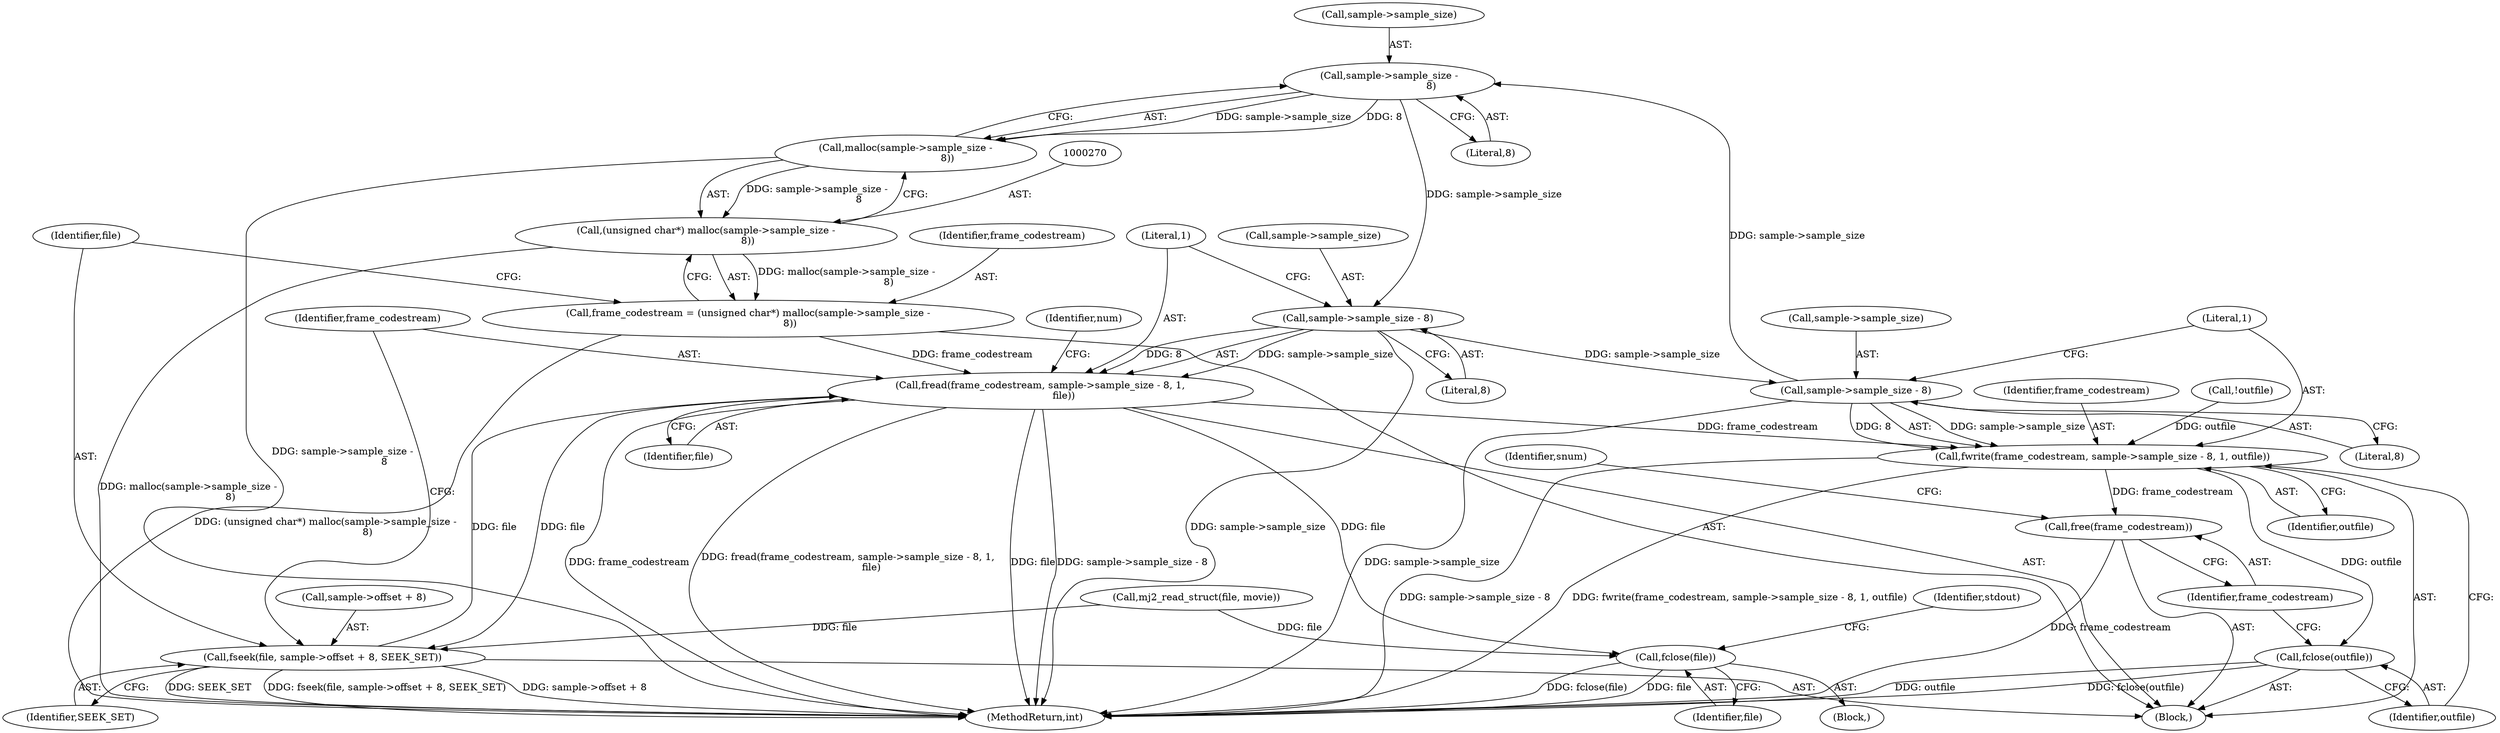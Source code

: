 digraph "0_openjpeg_6d8c0c06ee32dc03ba80acd48334e98728e56cf5@pointer" {
"1000272" [label="(Call,sample->sample_size -\n                           8)"];
"1000334" [label="(Call,sample->sample_size - 8)"];
"1000287" [label="(Call,sample->sample_size - 8)"];
"1000272" [label="(Call,sample->sample_size -\n                           8)"];
"1000271" [label="(Call,malloc(sample->sample_size -\n                           8))"];
"1000269" [label="(Call,(unsigned char*) malloc(sample->sample_size -\n                           8))"];
"1000267" [label="(Call,frame_codestream = (unsigned char*) malloc(sample->sample_size -\n                           8))"];
"1000285" [label="(Call,fread(frame_codestream, sample->sample_size - 8, 1,\n               file))"];
"1000277" [label="(Call,fseek(file, sample->offset + 8, SEEK_SET))"];
"1000332" [label="(Call,fwrite(frame_codestream, sample->sample_size - 8, 1, outfile))"];
"1000341" [label="(Call,fclose(outfile))"];
"1000343" [label="(Call,free(frame_codestream))"];
"1000345" [label="(Call,fclose(file))"];
"1000258" [label="(Block,)"];
"1000288" [label="(Call,sample->sample_size)"];
"1000338" [label="(Literal,8)"];
"1000267" [label="(Call,frame_codestream = (unsigned char*) malloc(sample->sample_size -\n                           8))"];
"1000279" [label="(Call,sample->offset + 8)"];
"1000348" [label="(Identifier,stdout)"];
"1000285" [label="(Call,fread(frame_codestream, sample->sample_size - 8, 1,\n               file))"];
"1000291" [label="(Literal,8)"];
"1000277" [label="(Call,fseek(file, sample->offset + 8, SEEK_SET))"];
"1000343" [label="(Call,free(frame_codestream))"];
"1000342" [label="(Identifier,outfile)"];
"1000286" [label="(Identifier,frame_codestream)"];
"1000296" [label="(Identifier,num)"];
"1000333" [label="(Identifier,frame_codestream)"];
"1000257" [label="(Identifier,snum)"];
"1000335" [label="(Call,sample->sample_size)"];
"1000292" [label="(Literal,1)"];
"1000269" [label="(Call,(unsigned char*) malloc(sample->sample_size -\n                           8))"];
"1000272" [label="(Call,sample->sample_size -\n                           8)"];
"1000211" [label="(Call,mj2_read_struct(file, movie))"];
"1000344" [label="(Identifier,frame_codestream)"];
"1000341" [label="(Call,fclose(outfile))"];
"1000345" [label="(Call,fclose(file))"];
"1000273" [label="(Call,sample->sample_size)"];
"1000332" [label="(Call,fwrite(frame_codestream, sample->sample_size - 8, 1, outfile))"];
"1000323" [label="(Call,!outfile)"];
"1000284" [label="(Identifier,SEEK_SET)"];
"1000346" [label="(Identifier,file)"];
"1000362" [label="(MethodReturn,int)"];
"1000271" [label="(Call,malloc(sample->sample_size -\n                           8))"];
"1000113" [label="(Block,)"];
"1000287" [label="(Call,sample->sample_size - 8)"];
"1000293" [label="(Identifier,file)"];
"1000340" [label="(Identifier,outfile)"];
"1000268" [label="(Identifier,frame_codestream)"];
"1000334" [label="(Call,sample->sample_size - 8)"];
"1000278" [label="(Identifier,file)"];
"1000339" [label="(Literal,1)"];
"1000276" [label="(Literal,8)"];
"1000272" -> "1000271"  [label="AST: "];
"1000272" -> "1000276"  [label="CFG: "];
"1000273" -> "1000272"  [label="AST: "];
"1000276" -> "1000272"  [label="AST: "];
"1000271" -> "1000272"  [label="CFG: "];
"1000272" -> "1000271"  [label="DDG: sample->sample_size"];
"1000272" -> "1000271"  [label="DDG: 8"];
"1000334" -> "1000272"  [label="DDG: sample->sample_size"];
"1000272" -> "1000287"  [label="DDG: sample->sample_size"];
"1000334" -> "1000332"  [label="AST: "];
"1000334" -> "1000338"  [label="CFG: "];
"1000335" -> "1000334"  [label="AST: "];
"1000338" -> "1000334"  [label="AST: "];
"1000339" -> "1000334"  [label="CFG: "];
"1000334" -> "1000362"  [label="DDG: sample->sample_size"];
"1000334" -> "1000332"  [label="DDG: sample->sample_size"];
"1000334" -> "1000332"  [label="DDG: 8"];
"1000287" -> "1000334"  [label="DDG: sample->sample_size"];
"1000287" -> "1000285"  [label="AST: "];
"1000287" -> "1000291"  [label="CFG: "];
"1000288" -> "1000287"  [label="AST: "];
"1000291" -> "1000287"  [label="AST: "];
"1000292" -> "1000287"  [label="CFG: "];
"1000287" -> "1000362"  [label="DDG: sample->sample_size"];
"1000287" -> "1000285"  [label="DDG: sample->sample_size"];
"1000287" -> "1000285"  [label="DDG: 8"];
"1000271" -> "1000269"  [label="AST: "];
"1000269" -> "1000271"  [label="CFG: "];
"1000271" -> "1000362"  [label="DDG: sample->sample_size -\n                           8"];
"1000271" -> "1000269"  [label="DDG: sample->sample_size -\n                           8"];
"1000269" -> "1000267"  [label="AST: "];
"1000270" -> "1000269"  [label="AST: "];
"1000267" -> "1000269"  [label="CFG: "];
"1000269" -> "1000362"  [label="DDG: malloc(sample->sample_size -\n                           8)"];
"1000269" -> "1000267"  [label="DDG: malloc(sample->sample_size -\n                           8)"];
"1000267" -> "1000258"  [label="AST: "];
"1000268" -> "1000267"  [label="AST: "];
"1000278" -> "1000267"  [label="CFG: "];
"1000267" -> "1000362"  [label="DDG: (unsigned char*) malloc(sample->sample_size -\n                           8)"];
"1000267" -> "1000285"  [label="DDG: frame_codestream"];
"1000285" -> "1000258"  [label="AST: "];
"1000285" -> "1000293"  [label="CFG: "];
"1000286" -> "1000285"  [label="AST: "];
"1000292" -> "1000285"  [label="AST: "];
"1000293" -> "1000285"  [label="AST: "];
"1000296" -> "1000285"  [label="CFG: "];
"1000285" -> "1000362"  [label="DDG: fread(frame_codestream, sample->sample_size - 8, 1,\n               file)"];
"1000285" -> "1000362"  [label="DDG: frame_codestream"];
"1000285" -> "1000362"  [label="DDG: file"];
"1000285" -> "1000362"  [label="DDG: sample->sample_size - 8"];
"1000285" -> "1000277"  [label="DDG: file"];
"1000277" -> "1000285"  [label="DDG: file"];
"1000285" -> "1000332"  [label="DDG: frame_codestream"];
"1000285" -> "1000345"  [label="DDG: file"];
"1000277" -> "1000258"  [label="AST: "];
"1000277" -> "1000284"  [label="CFG: "];
"1000278" -> "1000277"  [label="AST: "];
"1000279" -> "1000277"  [label="AST: "];
"1000284" -> "1000277"  [label="AST: "];
"1000286" -> "1000277"  [label="CFG: "];
"1000277" -> "1000362"  [label="DDG: SEEK_SET"];
"1000277" -> "1000362"  [label="DDG: fseek(file, sample->offset + 8, SEEK_SET)"];
"1000277" -> "1000362"  [label="DDG: sample->offset + 8"];
"1000211" -> "1000277"  [label="DDG: file"];
"1000332" -> "1000258"  [label="AST: "];
"1000332" -> "1000340"  [label="CFG: "];
"1000333" -> "1000332"  [label="AST: "];
"1000339" -> "1000332"  [label="AST: "];
"1000340" -> "1000332"  [label="AST: "];
"1000342" -> "1000332"  [label="CFG: "];
"1000332" -> "1000362"  [label="DDG: sample->sample_size - 8"];
"1000332" -> "1000362"  [label="DDG: fwrite(frame_codestream, sample->sample_size - 8, 1, outfile)"];
"1000323" -> "1000332"  [label="DDG: outfile"];
"1000332" -> "1000341"  [label="DDG: outfile"];
"1000332" -> "1000343"  [label="DDG: frame_codestream"];
"1000341" -> "1000258"  [label="AST: "];
"1000341" -> "1000342"  [label="CFG: "];
"1000342" -> "1000341"  [label="AST: "];
"1000344" -> "1000341"  [label="CFG: "];
"1000341" -> "1000362"  [label="DDG: outfile"];
"1000341" -> "1000362"  [label="DDG: fclose(outfile)"];
"1000343" -> "1000258"  [label="AST: "];
"1000343" -> "1000344"  [label="CFG: "];
"1000344" -> "1000343"  [label="AST: "];
"1000257" -> "1000343"  [label="CFG: "];
"1000343" -> "1000362"  [label="DDG: frame_codestream"];
"1000345" -> "1000113"  [label="AST: "];
"1000345" -> "1000346"  [label="CFG: "];
"1000346" -> "1000345"  [label="AST: "];
"1000348" -> "1000345"  [label="CFG: "];
"1000345" -> "1000362"  [label="DDG: file"];
"1000345" -> "1000362"  [label="DDG: fclose(file)"];
"1000211" -> "1000345"  [label="DDG: file"];
}
